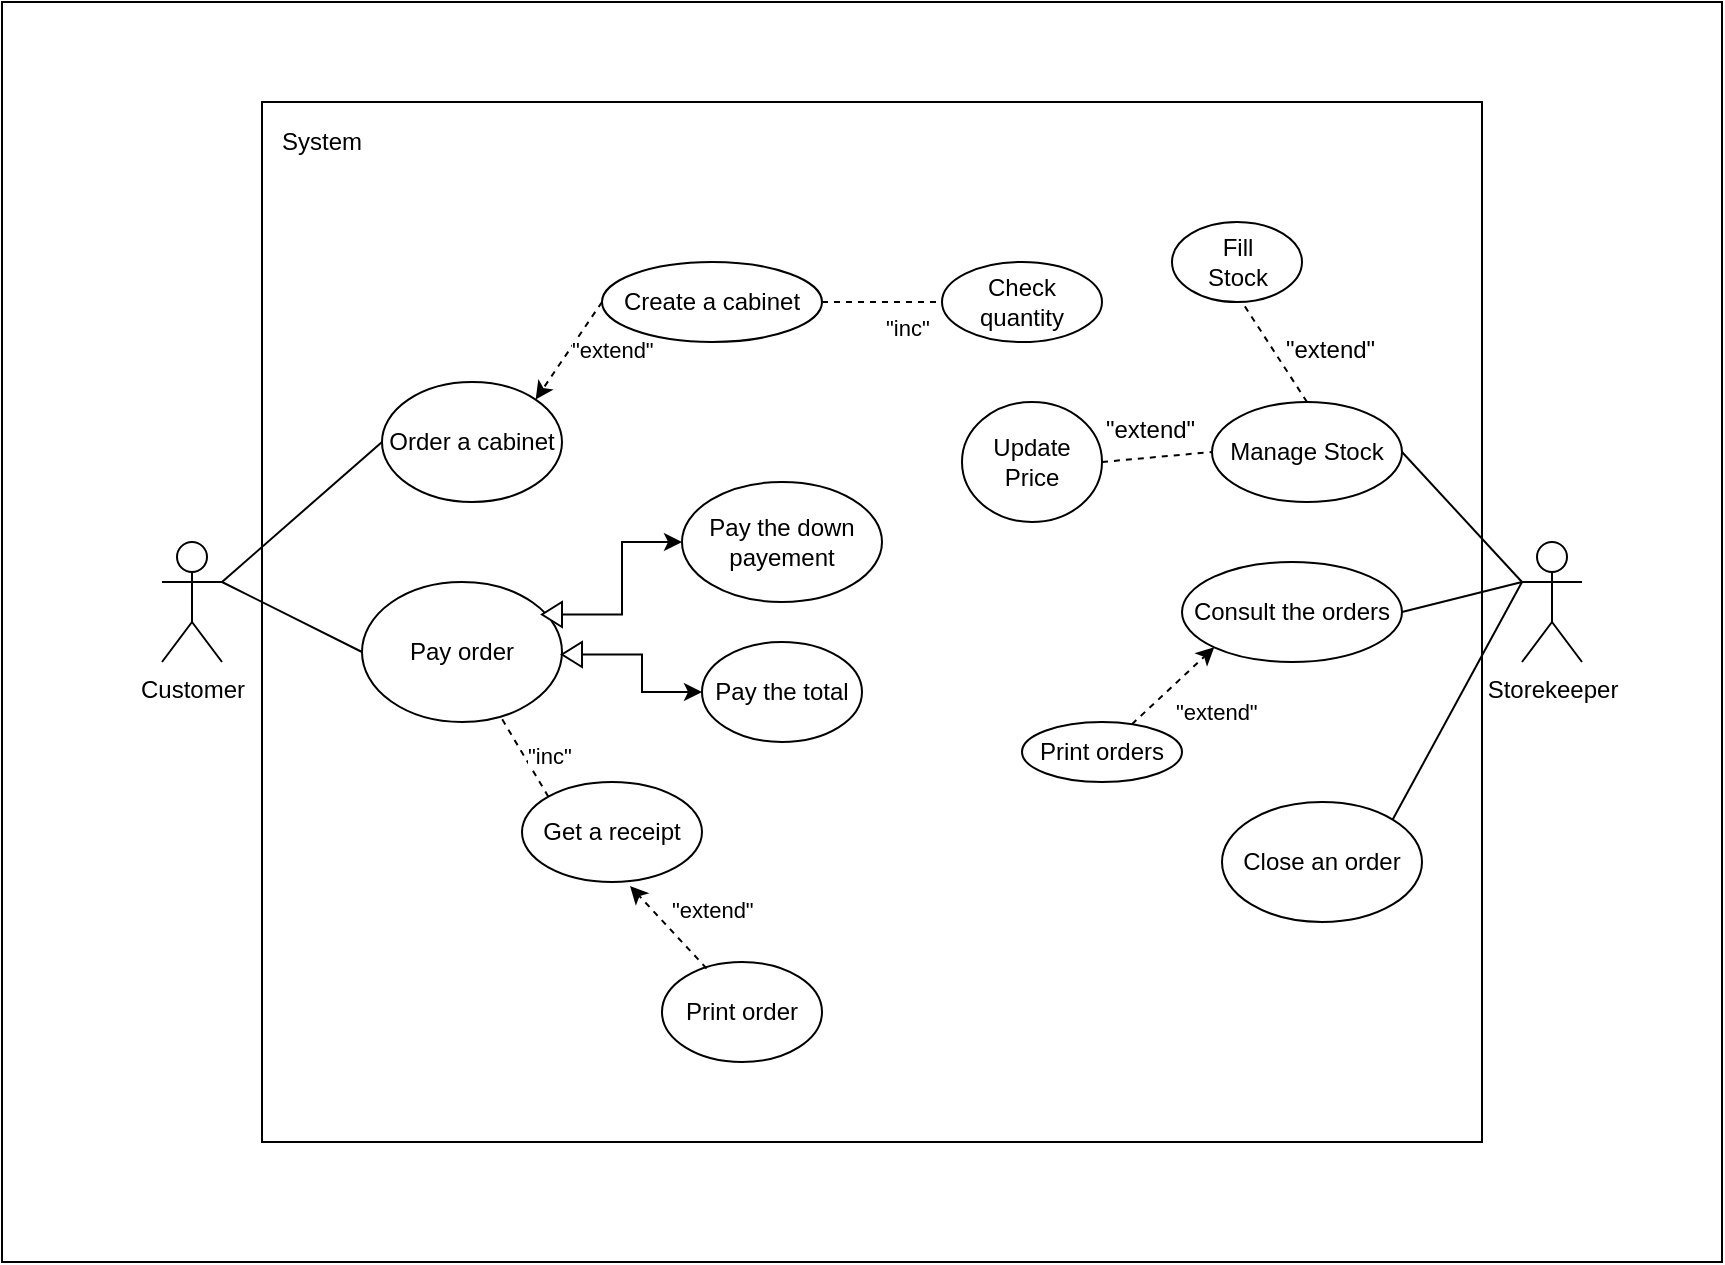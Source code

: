 <mxfile version="12.7.8" type="google"><diagram id="C5RBs43oDa-KdzZeNtuy" name="Page-1"><mxGraphModel dx="409" dy="164" grid="1" gridSize="10" guides="1" tooltips="1" connect="1" arrows="1" fold="1" page="1" pageScale="1" pageWidth="827" pageHeight="1169" math="0" shadow="0"><root><mxCell id="WIyWlLk6GJQsqaUBKTNV-0"/><mxCell id="WIyWlLk6GJQsqaUBKTNV-1" parent="WIyWlLk6GJQsqaUBKTNV-0"/><mxCell id="escb-6OBxvVDFZqzYKJH-49" value="" style="rounded=0;whiteSpace=wrap;html=1;" parent="WIyWlLk6GJQsqaUBKTNV-1" vertex="1"><mxGeometry y="120" width="860" height="630" as="geometry"/></mxCell><mxCell id="escb-6OBxvVDFZqzYKJH-47" value="&lt;br&gt;" style="rounded=0;whiteSpace=wrap;html=1;textOpacity=0;" parent="WIyWlLk6GJQsqaUBKTNV-1" vertex="1"><mxGeometry x="130" y="170" width="610" height="520" as="geometry"/></mxCell><mxCell id="escb-6OBxvVDFZqzYKJH-0" value="Customer" style="shape=umlActor;verticalLabelPosition=bottom;labelBackgroundColor=#ffffff;verticalAlign=top;html=1;outlineConnect=0;" parent="WIyWlLk6GJQsqaUBKTNV-1" vertex="1"><mxGeometry x="80" y="390" width="30" height="60" as="geometry"/></mxCell><mxCell id="escb-6OBxvVDFZqzYKJH-1" value="Storekeeper&lt;br&gt;" style="shape=umlActor;verticalLabelPosition=bottom;labelBackgroundColor=#ffffff;verticalAlign=top;html=1;outlineConnect=0;" parent="WIyWlLk6GJQsqaUBKTNV-1" vertex="1"><mxGeometry x="760" y="390" width="30" height="60" as="geometry"/></mxCell><mxCell id="escb-6OBxvVDFZqzYKJH-4" value="Order a cabinet" style="ellipse;whiteSpace=wrap;html=1;" parent="WIyWlLk6GJQsqaUBKTNV-1" vertex="1"><mxGeometry x="190" y="310" width="90" height="60" as="geometry"/></mxCell><mxCell id="escb-6OBxvVDFZqzYKJH-5" value="Pay order" style="ellipse;whiteSpace=wrap;html=1;" parent="WIyWlLk6GJQsqaUBKTNV-1" vertex="1"><mxGeometry x="180" y="410" width="100" height="70" as="geometry"/></mxCell><mxCell id="escb-6OBxvVDFZqzYKJH-6" value="Pay the total" style="ellipse;whiteSpace=wrap;html=1;" parent="WIyWlLk6GJQsqaUBKTNV-1" vertex="1"><mxGeometry x="350" y="440" width="80" height="50" as="geometry"/></mxCell><mxCell id="escb-6OBxvVDFZqzYKJH-7" value="Get a receipt" style="ellipse;whiteSpace=wrap;html=1;" parent="WIyWlLk6GJQsqaUBKTNV-1" vertex="1"><mxGeometry x="260" y="510" width="90" height="50" as="geometry"/></mxCell><mxCell id="escb-6OBxvVDFZqzYKJH-8" value="Print order" style="ellipse;whiteSpace=wrap;html=1;" parent="WIyWlLk6GJQsqaUBKTNV-1" vertex="1"><mxGeometry x="330" y="600" width="80" height="50" as="geometry"/></mxCell><mxCell id="escb-6OBxvVDFZqzYKJH-9" value="Pay the down payement" style="ellipse;whiteSpace=wrap;html=1;" parent="WIyWlLk6GJQsqaUBKTNV-1" vertex="1"><mxGeometry x="340" y="360" width="100" height="60" as="geometry"/></mxCell><mxCell id="escb-6OBxvVDFZqzYKJH-12" value="" style="endArrow=none;html=1;entryX=0;entryY=0.5;entryDx=0;entryDy=0;exitX=1;exitY=0.333;exitDx=0;exitDy=0;exitPerimeter=0;" parent="WIyWlLk6GJQsqaUBKTNV-1" source="escb-6OBxvVDFZqzYKJH-0" target="escb-6OBxvVDFZqzYKJH-4" edge="1"><mxGeometry width="50" height="50" relative="1" as="geometry"><mxPoint x="80" y="760" as="sourcePoint"/><mxPoint x="130" y="710" as="targetPoint"/></mxGeometry></mxCell><mxCell id="escb-6OBxvVDFZqzYKJH-13" value="" style="endArrow=none;html=1;entryX=0;entryY=0.5;entryDx=0;entryDy=0;" parent="WIyWlLk6GJQsqaUBKTNV-1" target="escb-6OBxvVDFZqzYKJH-5" edge="1"><mxGeometry width="50" height="50" relative="1" as="geometry"><mxPoint x="110" y="410" as="sourcePoint"/><mxPoint x="130" y="710" as="targetPoint"/></mxGeometry></mxCell><mxCell id="escb-6OBxvVDFZqzYKJH-14" value="&quot;inc&quot;" style="endArrow=none;dashed=1;html=1;exitX=0;exitY=0;exitDx=0;exitDy=0;align=left;" parent="WIyWlLk6GJQsqaUBKTNV-1" source="escb-6OBxvVDFZqzYKJH-7" target="escb-6OBxvVDFZqzYKJH-5" edge="1"><mxGeometry width="50" height="50" relative="1" as="geometry"><mxPoint x="250" y="520" as="sourcePoint"/><mxPoint x="300" y="470" as="targetPoint"/></mxGeometry></mxCell><mxCell id="escb-6OBxvVDFZqzYKJH-15" value="Consult the orders" style="ellipse;whiteSpace=wrap;html=1;" parent="WIyWlLk6GJQsqaUBKTNV-1" vertex="1"><mxGeometry x="590" y="400" width="110" height="50" as="geometry"/></mxCell><mxCell id="escb-6OBxvVDFZqzYKJH-16" value="&lt;div&gt;Manage Stock&lt;/div&gt;" style="ellipse;whiteSpace=wrap;html=1;" parent="WIyWlLk6GJQsqaUBKTNV-1" vertex="1"><mxGeometry x="605" y="320" width="95" height="50" as="geometry"/></mxCell><mxCell id="escb-6OBxvVDFZqzYKJH-17" value="Print orders&lt;br&gt;" style="ellipse;whiteSpace=wrap;html=1;" parent="WIyWlLk6GJQsqaUBKTNV-1" vertex="1"><mxGeometry x="510" y="480" width="80" height="30" as="geometry"/></mxCell><mxCell id="escb-6OBxvVDFZqzYKJH-18" value="Close an order&lt;br&gt;" style="ellipse;whiteSpace=wrap;html=1;" parent="WIyWlLk6GJQsqaUBKTNV-1" vertex="1"><mxGeometry x="610" y="520" width="100" height="60" as="geometry"/></mxCell><mxCell id="escb-6OBxvVDFZqzYKJH-19" value="Create a cabinet" style="ellipse;whiteSpace=wrap;html=1;" parent="WIyWlLk6GJQsqaUBKTNV-1" vertex="1"><mxGeometry x="300" y="250" width="110" height="40" as="geometry"/></mxCell><mxCell id="escb-6OBxvVDFZqzYKJH-20" value="Check quantity&lt;br&gt;" style="ellipse;whiteSpace=wrap;html=1;" parent="WIyWlLk6GJQsqaUBKTNV-1" vertex="1"><mxGeometry x="470" y="250" width="80" height="40" as="geometry"/></mxCell><mxCell id="escb-6OBxvVDFZqzYKJH-21" value="" style="endArrow=none;html=1;entryX=0;entryY=0.333;entryDx=0;entryDy=0;entryPerimeter=0;exitX=1;exitY=0.5;exitDx=0;exitDy=0;" parent="WIyWlLk6GJQsqaUBKTNV-1" source="escb-6OBxvVDFZqzYKJH-16" target="escb-6OBxvVDFZqzYKJH-1" edge="1"><mxGeometry width="50" height="50" relative="1" as="geometry"><mxPoint x="80" y="760" as="sourcePoint"/><mxPoint x="130" y="710" as="targetPoint"/></mxGeometry></mxCell><mxCell id="escb-6OBxvVDFZqzYKJH-22" value="" style="endArrow=none;html=1;entryX=0;entryY=0.333;entryDx=0;entryDy=0;entryPerimeter=0;exitX=1;exitY=0.5;exitDx=0;exitDy=0;" parent="WIyWlLk6GJQsqaUBKTNV-1" source="escb-6OBxvVDFZqzYKJH-15" target="escb-6OBxvVDFZqzYKJH-1" edge="1"><mxGeometry width="50" height="50" relative="1" as="geometry"><mxPoint x="430" y="780" as="sourcePoint"/><mxPoint x="480" y="730" as="targetPoint"/></mxGeometry></mxCell><mxCell id="escb-6OBxvVDFZqzYKJH-23" value="" style="endArrow=none;html=1;exitX=1;exitY=0;exitDx=0;exitDy=0;" parent="WIyWlLk6GJQsqaUBKTNV-1" source="escb-6OBxvVDFZqzYKJH-18" edge="1"><mxGeometry width="50" height="50" relative="1" as="geometry"><mxPoint x="430" y="810" as="sourcePoint"/><mxPoint x="760" y="410" as="targetPoint"/></mxGeometry></mxCell><mxCell id="escb-6OBxvVDFZqzYKJH-30" value="" style="edgeStyle=orthogonalEdgeStyle;rounded=0;orthogonalLoop=1;jettySize=auto;html=1;" parent="WIyWlLk6GJQsqaUBKTNV-1" source="escb-6OBxvVDFZqzYKJH-29" target="escb-6OBxvVDFZqzYKJH-6" edge="1"><mxGeometry relative="1" as="geometry"/></mxCell><mxCell id="escb-6OBxvVDFZqzYKJH-29" value="" style="triangle;whiteSpace=wrap;html=1;direction=west;" parent="WIyWlLk6GJQsqaUBKTNV-1" vertex="1"><mxGeometry x="280" y="440" width="10" height="12.5" as="geometry"/></mxCell><mxCell id="escb-6OBxvVDFZqzYKJH-39" value="" style="triangle;whiteSpace=wrap;html=1;direction=west;" parent="WIyWlLk6GJQsqaUBKTNV-1" vertex="1"><mxGeometry x="270" y="420" width="10" height="12.5" as="geometry"/></mxCell><mxCell id="escb-6OBxvVDFZqzYKJH-40" value="" style="edgeStyle=orthogonalEdgeStyle;rounded=0;orthogonalLoop=1;jettySize=auto;html=1;exitX=0;exitY=0.5;exitDx=0;exitDy=0;entryX=0;entryY=0.5;entryDx=0;entryDy=0;" parent="WIyWlLk6GJQsqaUBKTNV-1" source="escb-6OBxvVDFZqzYKJH-39" target="escb-6OBxvVDFZqzYKJH-9" edge="1"><mxGeometry relative="1" as="geometry"><mxPoint x="340" y="390" as="targetPoint"/><mxPoint x="265.355" y="420.251" as="sourcePoint"/></mxGeometry></mxCell><mxCell id="escb-6OBxvVDFZqzYKJH-41" value="&lt;div&gt;&quot;extend&quot;&lt;/div&gt;" style="endArrow=classic;html=1;entryX=0.578;entryY=1.04;entryDx=0;entryDy=0;entryPerimeter=0;dashed=1;align=left;verticalAlign=bottom;" parent="WIyWlLk6GJQsqaUBKTNV-1" edge="1"><mxGeometry width="50" height="50" relative="1" as="geometry"><mxPoint x="352.311" y="603.238" as="sourcePoint"/><mxPoint x="314.02" y="562" as="targetPoint"/></mxGeometry></mxCell><mxCell id="escb-6OBxvVDFZqzYKJH-42" value="&quot;extend&quot;" style="endArrow=classic;html=1;dashed=1;entryX=1;entryY=0;entryDx=0;entryDy=0;exitX=0;exitY=0.5;exitDx=0;exitDy=0;align=left;" parent="WIyWlLk6GJQsqaUBKTNV-1" source="escb-6OBxvVDFZqzYKJH-19" target="escb-6OBxvVDFZqzYKJH-4" edge="1"><mxGeometry width="50" height="50" relative="1" as="geometry"><mxPoint x="80" y="720" as="sourcePoint"/><mxPoint x="130" y="670" as="targetPoint"/></mxGeometry></mxCell><mxCell id="escb-6OBxvVDFZqzYKJH-43" value="&lt;div style=&quot;text-align: center&quot;&gt;&quot;inc&quot;&lt;/div&gt;" style="endArrow=none;dashed=1;html=1;align=left;entryX=0;entryY=0.5;entryDx=0;entryDy=0;exitX=1;exitY=0.5;exitDx=0;exitDy=0;verticalAlign=top;" parent="WIyWlLk6GJQsqaUBKTNV-1" source="escb-6OBxvVDFZqzYKJH-19" target="escb-6OBxvVDFZqzYKJH-20" edge="1"><mxGeometry width="50" height="50" relative="1" as="geometry"><mxPoint x="80" y="720" as="sourcePoint"/><mxPoint x="130" y="670" as="targetPoint"/></mxGeometry></mxCell><mxCell id="escb-6OBxvVDFZqzYKJH-46" value="&quot;extend&quot;" style="endArrow=classic;html=1;dashed=1;align=left;entryX=0;entryY=1;entryDx=0;entryDy=0;verticalAlign=top;" parent="WIyWlLk6GJQsqaUBKTNV-1" source="escb-6OBxvVDFZqzYKJH-17" target="escb-6OBxvVDFZqzYKJH-15" edge="1"><mxGeometry width="50" height="50" relative="1" as="geometry"><mxPoint x="70" y="720" as="sourcePoint"/><mxPoint x="120" y="670" as="targetPoint"/></mxGeometry></mxCell><mxCell id="escb-6OBxvVDFZqzYKJH-48" value="System" style="text;html=1;strokeColor=none;fillColor=none;align=center;verticalAlign=middle;whiteSpace=wrap;rounded=0;" parent="WIyWlLk6GJQsqaUBKTNV-1" vertex="1"><mxGeometry x="140" y="180" width="40" height="20" as="geometry"/></mxCell><mxCell id="cQlTRwSIGPK95R57tHqo-0" value="" style="ellipse;whiteSpace=wrap;html=1;" vertex="1" parent="WIyWlLk6GJQsqaUBKTNV-1"><mxGeometry x="585" y="230" width="65" height="40" as="geometry"/></mxCell><mxCell id="cQlTRwSIGPK95R57tHqo-1" value="Fill Stock" style="text;html=1;strokeColor=none;fillColor=none;align=center;verticalAlign=middle;whiteSpace=wrap;rounded=0;" vertex="1" parent="WIyWlLk6GJQsqaUBKTNV-1"><mxGeometry x="597.5" y="240" width="40" height="20" as="geometry"/></mxCell><mxCell id="cQlTRwSIGPK95R57tHqo-2" value="" style="endArrow=none;dashed=1;html=1;exitX=0.5;exitY=0;exitDx=0;exitDy=0;" edge="1" parent="WIyWlLk6GJQsqaUBKTNV-1" source="escb-6OBxvVDFZqzYKJH-16"><mxGeometry width="50" height="50" relative="1" as="geometry"><mxPoint x="570" y="320" as="sourcePoint"/><mxPoint x="620" y="270" as="targetPoint"/></mxGeometry></mxCell><mxCell id="cQlTRwSIGPK95R57tHqo-4" value="" style="ellipse;whiteSpace=wrap;html=1;" vertex="1" parent="WIyWlLk6GJQsqaUBKTNV-1"><mxGeometry x="480" y="320" width="70" height="60" as="geometry"/></mxCell><mxCell id="cQlTRwSIGPK95R57tHqo-3" value="Update Price" style="text;html=1;strokeColor=none;fillColor=none;align=center;verticalAlign=middle;whiteSpace=wrap;rounded=0;" vertex="1" parent="WIyWlLk6GJQsqaUBKTNV-1"><mxGeometry x="495" y="340" width="40" height="20" as="geometry"/></mxCell><mxCell id="cQlTRwSIGPK95R57tHqo-7" value="" style="endArrow=none;dashed=1;html=1;exitX=1;exitY=0.5;exitDx=0;exitDy=0;entryX=0;entryY=0.5;entryDx=0;entryDy=0;" edge="1" parent="WIyWlLk6GJQsqaUBKTNV-1" source="cQlTRwSIGPK95R57tHqo-4" target="escb-6OBxvVDFZqzYKJH-16"><mxGeometry width="50" height="50" relative="1" as="geometry"><mxPoint x="490" y="370" as="sourcePoint"/><mxPoint x="540" y="320" as="targetPoint"/></mxGeometry></mxCell><mxCell id="cQlTRwSIGPK95R57tHqo-9" value="&quot;extend&quot;" style="text;html=1;" vertex="1" parent="WIyWlLk6GJQsqaUBKTNV-1"><mxGeometry x="640" y="280" width="70" height="30" as="geometry"/></mxCell><mxCell id="cQlTRwSIGPK95R57tHqo-10" value="&quot;extend&quot;" style="text;html=1;" vertex="1" parent="WIyWlLk6GJQsqaUBKTNV-1"><mxGeometry x="550" y="320" width="57.5" height="20" as="geometry"/></mxCell></root></mxGraphModel></diagram></mxfile>
